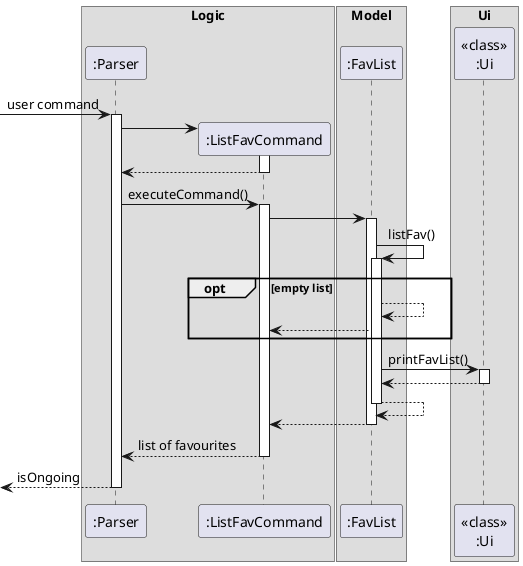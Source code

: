 @startuml

box Logic
participant ":Parser"
participant ":ListFavCommand"
end box
box Model
participant ":FavList"
end box
box Ui
participant "<<class>>\n:Ui"
end box

[-> ":Parser": user command
activate ":Parser"
create ":ListFavCommand"
":Parser" -> ":ListFavCommand"
activate ":ListFavCommand"
":ListFavCommand" --> ":Parser"
deactivate ":ListFavCommand"
":Parser" -> ":ListFavCommand": executeCommand()
activate ":ListFavCommand"

":ListFavCommand" -> ":FavList"
activate ":FavList"
":FavList" -> ":FavList": listFav()
activate ":FavList"
opt empty list
":FavList" --> ":FavList"
":FavList" --> ":ListFavCommand"
end
":FavList" -> "<<class>>\n:Ui": printFavList()
activate "<<class>>\n:Ui"
"<<class>>\n:Ui" --> ":FavList"
deactivate "<<class>>\n:Ui"
":FavList" --> ":FavList"
deactivate ":FavList"
":FavList" --> ":ListFavCommand"
deactivate ":FavList"

":ListFavCommand" --> ":Parser": list of favourites
deactivate ":ListFavCommand"
[<-- ":Parser": isOngoing
deactivate ":Parser"
@enduml